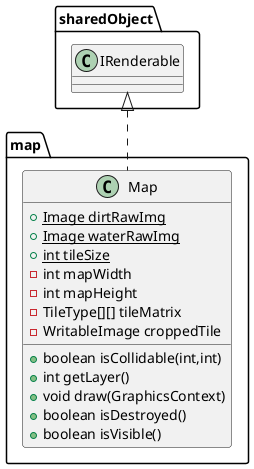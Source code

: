 @startuml
class map.Map {
+ {static} Image dirtRawImg
+ {static} Image waterRawImg
+ {static} int tileSize
- int mapWidth
- int mapHeight
- TileType[][] tileMatrix
- WritableImage croppedTile
+ boolean isCollidable(int,int)
+ int getLayer()
+ void draw(GraphicsContext)
+ boolean isDestroyed()
+ boolean isVisible()
}


sharedObject.IRenderable <|.. map.Map
@enduml